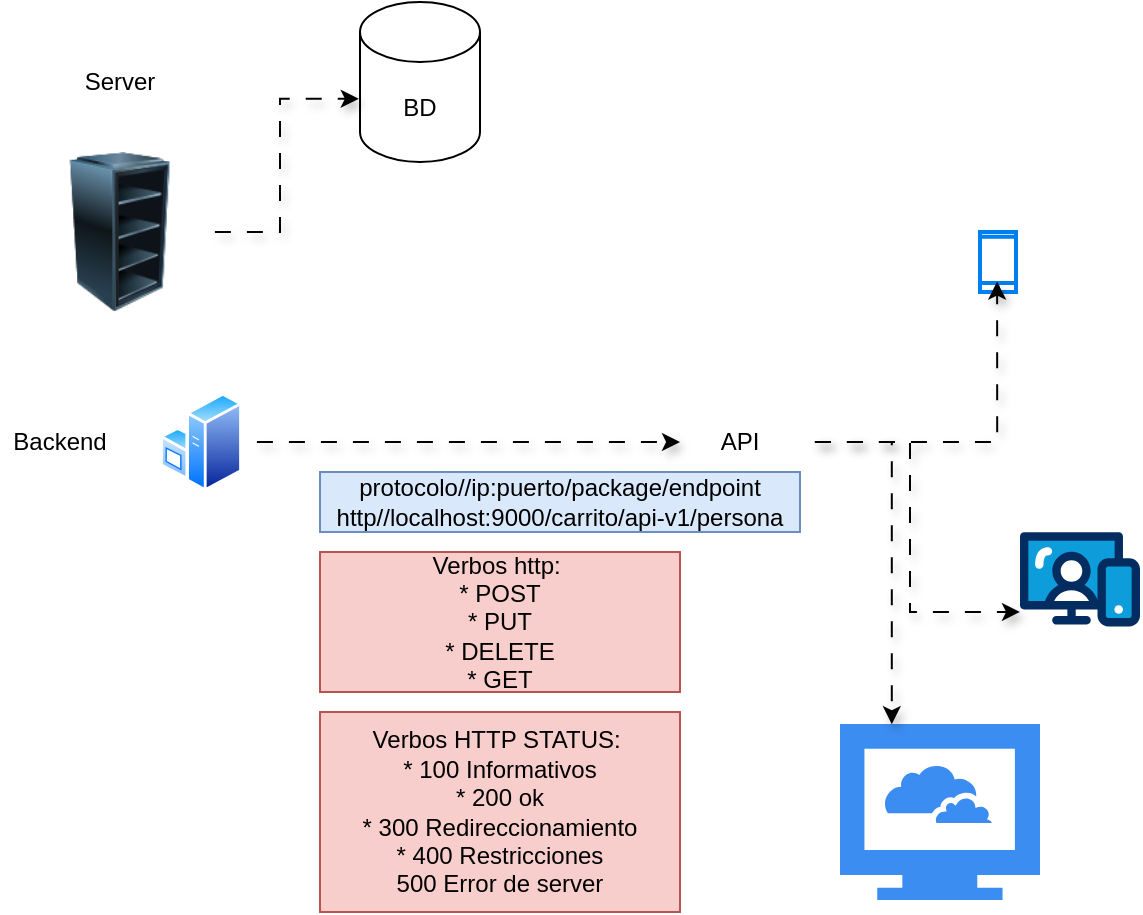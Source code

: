 <mxfile version="24.7.8">
  <diagram name="Página-1" id="LMIvnEDbTA8zPvSmT92J">
    <mxGraphModel dx="600" dy="410" grid="1" gridSize="10" guides="1" tooltips="1" connect="1" arrows="1" fold="1" page="1" pageScale="1" pageWidth="827" pageHeight="1169" math="0" shadow="0">
      <root>
        <mxCell id="0" />
        <mxCell id="1" parent="0" />
        <mxCell id="6usGr0xZV6U8COzTVEv1-1" value="" style="image;html=1;image=img/lib/clip_art/computers/Server_Rack_Empty_128x128.png" vertex="1" parent="1">
          <mxGeometry x="90" y="200" width="80" height="80" as="geometry" />
        </mxCell>
        <mxCell id="6usGr0xZV6U8COzTVEv1-2" value="Server" style="text;html=1;align=center;verticalAlign=middle;whiteSpace=wrap;rounded=0;" vertex="1" parent="1">
          <mxGeometry x="100" y="150" width="60" height="30" as="geometry" />
        </mxCell>
        <mxCell id="6usGr0xZV6U8COzTVEv1-7" style="edgeStyle=orthogonalEdgeStyle;rounded=0;orthogonalLoop=1;jettySize=auto;html=1;shadow=1;flowAnimation=1;" edge="1" parent="1" source="6usGr0xZV6U8COzTVEv1-4" target="6usGr0xZV6U8COzTVEv1-6">
          <mxGeometry relative="1" as="geometry" />
        </mxCell>
        <mxCell id="6usGr0xZV6U8COzTVEv1-4" value="" style="image;aspect=fixed;perimeter=ellipsePerimeter;html=1;align=center;shadow=0;dashed=0;spacingTop=3;image=img/lib/active_directory/windows_server.svg;" vertex="1" parent="1">
          <mxGeometry x="150" y="320" width="41" height="50" as="geometry" />
        </mxCell>
        <mxCell id="6usGr0xZV6U8COzTVEv1-5" value="Backend" style="text;html=1;align=center;verticalAlign=middle;whiteSpace=wrap;rounded=0;" vertex="1" parent="1">
          <mxGeometry x="70" y="330" width="60" height="30" as="geometry" />
        </mxCell>
        <mxCell id="6usGr0xZV6U8COzTVEv1-6" value="API" style="text;html=1;align=center;verticalAlign=middle;whiteSpace=wrap;rounded=0;" vertex="1" parent="1">
          <mxGeometry x="410" y="330" width="60" height="30" as="geometry" />
        </mxCell>
        <mxCell id="6usGr0xZV6U8COzTVEv1-8" value="protocolo//ip:puerto/package/endpoint&lt;div&gt;http//localhost:9000/carrito/api-v1/persona&lt;/div&gt;" style="text;html=1;align=center;verticalAlign=middle;whiteSpace=wrap;rounded=0;fillColor=#dae8fc;strokeColor=#6c8ebf;" vertex="1" parent="1">
          <mxGeometry x="230" y="360" width="240" height="30" as="geometry" />
        </mxCell>
        <mxCell id="6usGr0xZV6U8COzTVEv1-9" value="Verbos http:&amp;nbsp;&lt;div&gt;* POST&lt;/div&gt;&lt;div&gt;* PUT&lt;/div&gt;&lt;div&gt;* DELETE&lt;/div&gt;&lt;div&gt;* GET&lt;/div&gt;" style="text;html=1;align=center;verticalAlign=middle;whiteSpace=wrap;rounded=0;fillColor=#f8cecc;strokeColor=#b85450;" vertex="1" parent="1">
          <mxGeometry x="230" y="400" width="180" height="70" as="geometry" />
        </mxCell>
        <mxCell id="6usGr0xZV6U8COzTVEv1-10" value="Verbos HTTP STATUS:&amp;nbsp;&lt;div&gt;* 100 Informativos&lt;/div&gt;&lt;div&gt;* 200 ok&lt;/div&gt;&lt;div&gt;* 300 Redireccionamiento&lt;/div&gt;&lt;div&gt;* 400 Restricciones&lt;/div&gt;&lt;div&gt;500 Error de server&lt;/div&gt;" style="text;html=1;align=center;verticalAlign=middle;whiteSpace=wrap;rounded=0;fillColor=#f8cecc;strokeColor=#b85450;" vertex="1" parent="1">
          <mxGeometry x="230" y="480" width="180" height="100" as="geometry" />
        </mxCell>
        <mxCell id="6usGr0xZV6U8COzTVEv1-11" value="" style="html=1;verticalLabelPosition=bottom;align=center;labelBackgroundColor=#ffffff;verticalAlign=top;strokeWidth=2;strokeColor=#0080F0;shadow=0;dashed=0;shape=mxgraph.ios7.icons.smartphone;" vertex="1" parent="1">
          <mxGeometry x="560" y="240" width="18" height="30" as="geometry" />
        </mxCell>
        <mxCell id="6usGr0xZV6U8COzTVEv1-12" style="edgeStyle=orthogonalEdgeStyle;rounded=0;orthogonalLoop=1;jettySize=auto;html=1;entryX=0.476;entryY=0.827;entryDx=0;entryDy=0;entryPerimeter=0;shadow=1;flowAnimation=1;" edge="1" parent="1" source="6usGr0xZV6U8COzTVEv1-6" target="6usGr0xZV6U8COzTVEv1-11">
          <mxGeometry relative="1" as="geometry" />
        </mxCell>
        <mxCell id="6usGr0xZV6U8COzTVEv1-13" value="" style="verticalLabelPosition=bottom;aspect=fixed;html=1;shape=mxgraph.salesforce.web;" vertex="1" parent="1">
          <mxGeometry x="580" y="390" width="60" height="47.4" as="geometry" />
        </mxCell>
        <mxCell id="6usGr0xZV6U8COzTVEv1-14" style="edgeStyle=orthogonalEdgeStyle;rounded=0;orthogonalLoop=1;jettySize=auto;html=1;entryX=0;entryY=0.846;entryDx=0;entryDy=0;entryPerimeter=0;flowAnimation=1;shadow=1;" edge="1" parent="1" source="6usGr0xZV6U8COzTVEv1-6" target="6usGr0xZV6U8COzTVEv1-13">
          <mxGeometry relative="1" as="geometry" />
        </mxCell>
        <mxCell id="6usGr0xZV6U8COzTVEv1-15" value="" style="sketch=0;html=1;aspect=fixed;strokeColor=none;shadow=0;fillColor=#3B8DF1;verticalAlign=top;labelPosition=center;verticalLabelPosition=bottom;shape=mxgraph.gcp2.cloud_computer" vertex="1" parent="1">
          <mxGeometry x="490" y="486" width="100" height="88" as="geometry" />
        </mxCell>
        <mxCell id="6usGr0xZV6U8COzTVEv1-16" style="edgeStyle=orthogonalEdgeStyle;rounded=0;orthogonalLoop=1;jettySize=auto;html=1;entryX=0.259;entryY=0.001;entryDx=0;entryDy=0;entryPerimeter=0;flowAnimation=1;shadow=1;" edge="1" parent="1" source="6usGr0xZV6U8COzTVEv1-6" target="6usGr0xZV6U8COzTVEv1-15">
          <mxGeometry relative="1" as="geometry" />
        </mxCell>
        <mxCell id="6usGr0xZV6U8COzTVEv1-17" value="BD" style="shape=cylinder3;whiteSpace=wrap;html=1;boundedLbl=1;backgroundOutline=1;size=15;" vertex="1" parent="1">
          <mxGeometry x="250" y="125" width="60" height="80" as="geometry" />
        </mxCell>
        <mxCell id="6usGr0xZV6U8COzTVEv1-18" style="edgeStyle=orthogonalEdgeStyle;rounded=0;orthogonalLoop=1;jettySize=auto;html=1;entryX=-0.01;entryY=0.605;entryDx=0;entryDy=0;entryPerimeter=0;shadow=1;flowAnimation=1;" edge="1" parent="1" source="6usGr0xZV6U8COzTVEv1-1" target="6usGr0xZV6U8COzTVEv1-17">
          <mxGeometry relative="1" as="geometry" />
        </mxCell>
      </root>
    </mxGraphModel>
  </diagram>
</mxfile>
